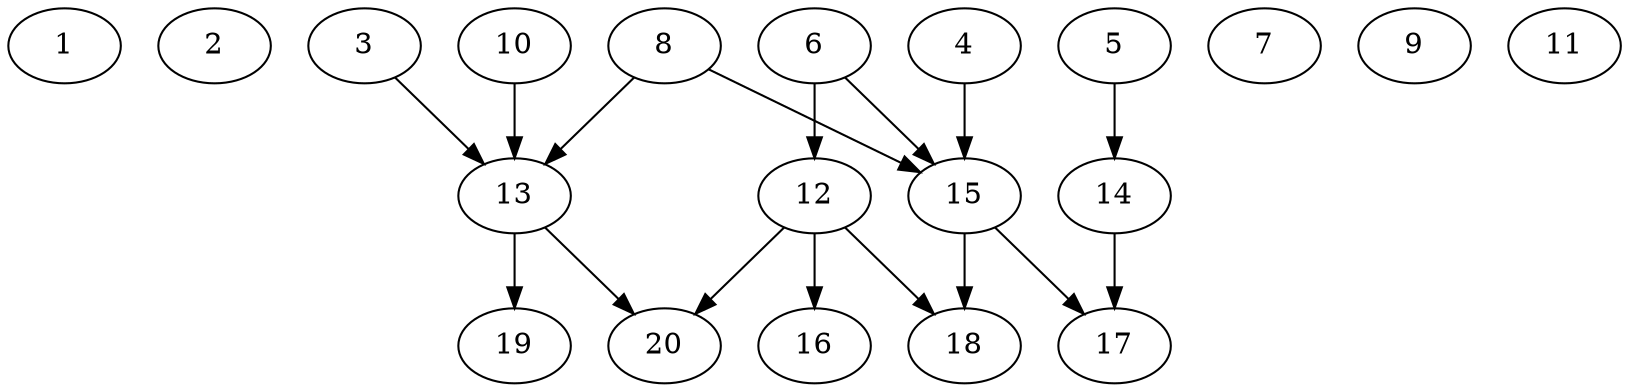 // DAG automatically generated by daggen at Thu Oct  3 13:58:43 2019
// ./daggen --dot -n 20 --ccr 0.3 --fat 0.7 --regular 0.5 --density 0.5 --mindata 5242880 --maxdata 52428800 
digraph G {
  1 [size="18766507", alpha="0.17", expect_size="5629952"] 
  2 [size="93979307", alpha="0.08", expect_size="28193792"] 
  3 [size="105168213", alpha="0.12", expect_size="31550464"] 
  3 -> 13 [size ="31550464"]
  4 [size="62518613", alpha="0.18", expect_size="18755584"] 
  4 -> 15 [size ="18755584"]
  5 [size="130304000", alpha="0.15", expect_size="39091200"] 
  5 -> 14 [size ="39091200"]
  6 [size="129351680", alpha="0.01", expect_size="38805504"] 
  6 -> 12 [size ="38805504"]
  6 -> 15 [size ="38805504"]
  7 [size="138222933", alpha="0.06", expect_size="41466880"] 
  8 [size="119173120", alpha="0.00", expect_size="35751936"] 
  8 -> 13 [size ="35751936"]
  8 -> 15 [size ="35751936"]
  9 [size="100601173", alpha="0.15", expect_size="30180352"] 
  10 [size="96808960", alpha="0.18", expect_size="29042688"] 
  10 -> 13 [size ="29042688"]
  11 [size="141636267", alpha="0.04", expect_size="42490880"] 
  12 [size="118241280", alpha="0.06", expect_size="35472384"] 
  12 -> 16 [size ="35472384"]
  12 -> 18 [size ="35472384"]
  12 -> 20 [size ="35472384"]
  13 [size="23934293", alpha="0.17", expect_size="7180288"] 
  13 -> 19 [size ="7180288"]
  13 -> 20 [size ="7180288"]
  14 [size="116039680", alpha="0.01", expect_size="34811904"] 
  14 -> 17 [size ="34811904"]
  15 [size="101867520", alpha="0.13", expect_size="30560256"] 
  15 -> 17 [size ="30560256"]
  15 -> 18 [size ="30560256"]
  16 [size="65737387", alpha="0.02", expect_size="19721216"] 
  17 [size="75397120", alpha="0.17", expect_size="22619136"] 
  18 [size="120234667", alpha="0.05", expect_size="36070400"] 
  19 [size="121251840", alpha="0.10", expect_size="36375552"] 
  20 [size="85565440", alpha="0.14", expect_size="25669632"] 
}

